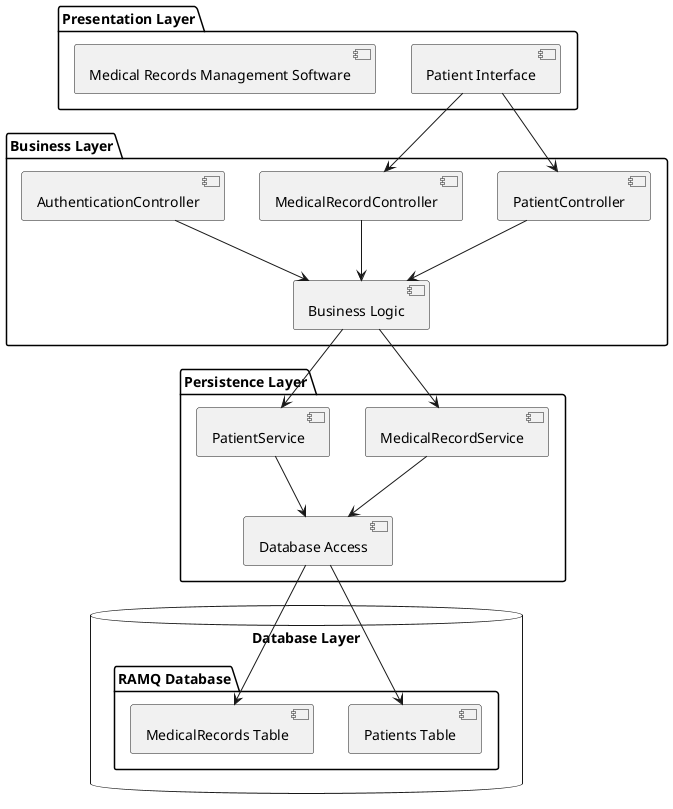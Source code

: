 @startuml system-architecture

package "Presentation Layer" {
    [Patient Interface]
    [Medical Records Management Software]
}

package "Business Layer" {
    [PatientController]
    [MedicalRecordController]
    [AuthenticationController]
    [Business Logic]
}

package "Persistence Layer" {
    [MedicalRecordService]
    [PatientService]
    [Database Access]
}

database "Database Layer" {
    folder "RAMQ Database" {
        [Patients Table]
        [MedicalRecords Table]
    }
}

[Patient Interface] --> [PatientController]
[Patient Interface] --> [MedicalRecordController]
[PatientController] --> [Business Logic]
[MedicalRecordController] --> [Business Logic]
[AuthenticationController] --> [Business Logic]
[Business Logic] --> [MedicalRecordService]
[Business Logic] --> [PatientService]
[MedicalRecordService] --> [Database Access]
[PatientService] --> [Database Access]
[Database Access] --> [Patients Table]
[Database Access] --> [MedicalRecords Table]

@enduml